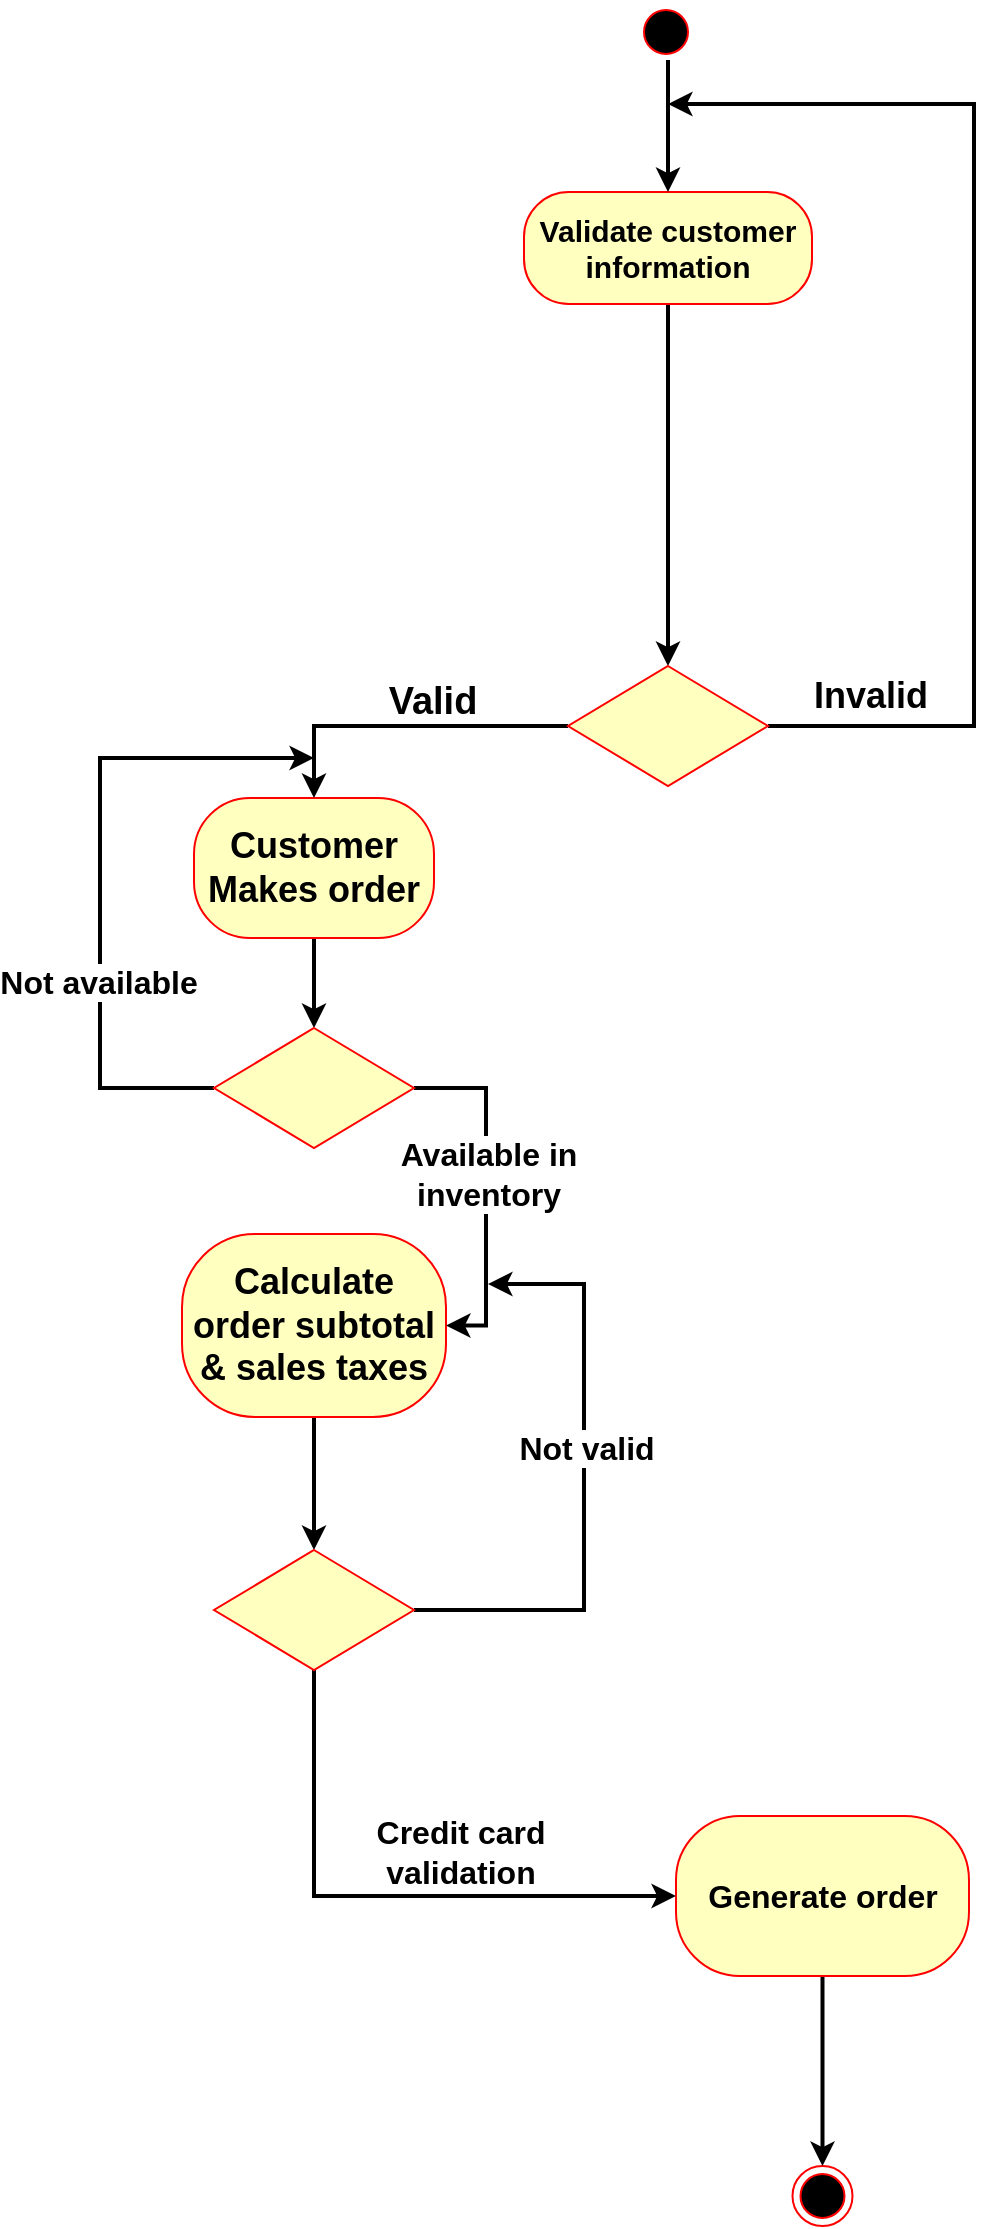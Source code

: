 <mxfile version="23.1.5" type="device">
  <diagram name="Page-1" id="mYBT9-BmHDDLyepZfZzU">
    <mxGraphModel dx="1050" dy="629" grid="0" gridSize="10" guides="1" tooltips="1" connect="1" arrows="1" fold="1" page="1" pageScale="1" pageWidth="827" pageHeight="1169" math="0" shadow="0">
      <root>
        <mxCell id="0" />
        <mxCell id="1" parent="0" />
        <mxCell id="tAmDztP8PdxtzTMDF7Ye-28" style="edgeStyle=orthogonalEdgeStyle;rounded=0;orthogonalLoop=1;jettySize=auto;html=1;exitX=0.5;exitY=1;exitDx=0;exitDy=0;entryX=0.5;entryY=0;entryDx=0;entryDy=0;strokeWidth=2;" edge="1" parent="1" source="tAmDztP8PdxtzTMDF7Ye-4" target="tAmDztP8PdxtzTMDF7Ye-15">
          <mxGeometry relative="1" as="geometry" />
        </mxCell>
        <mxCell id="tAmDztP8PdxtzTMDF7Ye-4" value="&lt;b&gt;&lt;font style=&quot;font-size: 15px;&quot;&gt;Validate customer information&lt;/font&gt;&lt;/b&gt;" style="rounded=1;whiteSpace=wrap;html=1;arcSize=40;fontColor=#000000;fillColor=#ffffc0;strokeColor=#ff0000;" vertex="1" parent="1">
          <mxGeometry x="354" y="95" width="144" height="56" as="geometry" />
        </mxCell>
        <mxCell id="tAmDztP8PdxtzTMDF7Ye-30" style="edgeStyle=orthogonalEdgeStyle;rounded=0;orthogonalLoop=1;jettySize=auto;html=1;exitX=0.5;exitY=1;exitDx=0;exitDy=0;entryX=0.5;entryY=0;entryDx=0;entryDy=0;strokeWidth=2;" edge="1" parent="1" source="tAmDztP8PdxtzTMDF7Ye-8" target="tAmDztP8PdxtzTMDF7Ye-29">
          <mxGeometry relative="1" as="geometry" />
        </mxCell>
        <mxCell id="tAmDztP8PdxtzTMDF7Ye-8" value="&lt;b style=&quot;&quot;&gt;&lt;font style=&quot;font-size: 18px;&quot;&gt;Customer Makes order&lt;/font&gt;&lt;/b&gt;" style="rounded=1;whiteSpace=wrap;html=1;arcSize=40;fontColor=#000000;fillColor=#ffffc0;strokeColor=#ff0000;" vertex="1" parent="1">
          <mxGeometry x="189" y="398" width="120" height="70" as="geometry" />
        </mxCell>
        <mxCell id="tAmDztP8PdxtzTMDF7Ye-9" style="edgeStyle=orthogonalEdgeStyle;rounded=0;orthogonalLoop=1;jettySize=auto;html=1;exitX=0.5;exitY=1;exitDx=0;exitDy=0;entryX=0.5;entryY=0;entryDx=0;entryDy=0;strokeWidth=2;" edge="1" parent="1" source="tAmDztP8PdxtzTMDF7Ye-10" target="tAmDztP8PdxtzTMDF7Ye-4">
          <mxGeometry relative="1" as="geometry">
            <Array as="points">
              <mxPoint x="426" y="30" />
            </Array>
          </mxGeometry>
        </mxCell>
        <mxCell id="tAmDztP8PdxtzTMDF7Ye-10" value="" style="ellipse;html=1;shape=startState;fillColor=#000000;strokeColor=#ff0000;" vertex="1" parent="1">
          <mxGeometry x="410" width="30" height="30" as="geometry" />
        </mxCell>
        <mxCell id="tAmDztP8PdxtzTMDF7Ye-11" value="" style="ellipse;html=1;shape=endState;fillColor=#000000;strokeColor=#ff0000;" vertex="1" parent="1">
          <mxGeometry x="488.25" y="1082" width="30" height="30" as="geometry" />
        </mxCell>
        <mxCell id="tAmDztP8PdxtzTMDF7Ye-12" style="edgeStyle=orthogonalEdgeStyle;rounded=0;orthogonalLoop=1;jettySize=auto;html=1;exitX=0;exitY=0.5;exitDx=0;exitDy=0;strokeWidth=2;" edge="1" parent="1" source="tAmDztP8PdxtzTMDF7Ye-15" target="tAmDztP8PdxtzTMDF7Ye-8">
          <mxGeometry relative="1" as="geometry" />
        </mxCell>
        <mxCell id="tAmDztP8PdxtzTMDF7Ye-45" style="edgeStyle=orthogonalEdgeStyle;rounded=0;orthogonalLoop=1;jettySize=auto;html=1;exitX=1;exitY=0.5;exitDx=0;exitDy=0;strokeWidth=2;" edge="1" parent="1" source="tAmDztP8PdxtzTMDF7Ye-15">
          <mxGeometry relative="1" as="geometry">
            <mxPoint x="426" y="51" as="targetPoint" />
            <Array as="points">
              <mxPoint x="579" y="362" />
              <mxPoint x="579" y="51" />
            </Array>
          </mxGeometry>
        </mxCell>
        <mxCell id="tAmDztP8PdxtzTMDF7Ye-46" value="&lt;font size=&quot;1&quot; style=&quot;&quot;&gt;&lt;b style=&quot;font-size: 18px;&quot;&gt;Invalid&lt;/b&gt;&lt;/font&gt;" style="edgeLabel;html=1;align=center;verticalAlign=middle;resizable=0;points=[];" vertex="1" connectable="0" parent="tAmDztP8PdxtzTMDF7Ye-45">
          <mxGeometry x="-0.863" y="2" relative="1" as="geometry">
            <mxPoint x="12" y="-13" as="offset" />
          </mxGeometry>
        </mxCell>
        <mxCell id="tAmDztP8PdxtzTMDF7Ye-15" value="" style="rhombus;whiteSpace=wrap;html=1;fontColor=#000000;fillColor=#ffffc0;strokeColor=#ff0000;" vertex="1" parent="1">
          <mxGeometry x="376" y="332" width="100" height="60" as="geometry" />
        </mxCell>
        <mxCell id="tAmDztP8PdxtzTMDF7Ye-16" value="&lt;font size=&quot;1&quot; style=&quot;&quot;&gt;&lt;b style=&quot;font-size: 19px;&quot;&gt;Valid&lt;/b&gt;&lt;/font&gt;" style="text;html=1;align=center;verticalAlign=middle;resizable=0;points=[];autosize=1;strokeColor=none;fillColor=none;" vertex="1" parent="1">
          <mxGeometry x="277" y="332" width="62" height="35" as="geometry" />
        </mxCell>
        <mxCell id="tAmDztP8PdxtzTMDF7Ye-37" style="edgeStyle=orthogonalEdgeStyle;rounded=0;orthogonalLoop=1;jettySize=auto;html=1;exitX=0.5;exitY=1;exitDx=0;exitDy=0;entryX=0.5;entryY=0;entryDx=0;entryDy=0;strokeWidth=2;" edge="1" parent="1" source="tAmDztP8PdxtzTMDF7Ye-18" target="tAmDztP8PdxtzTMDF7Ye-36">
          <mxGeometry relative="1" as="geometry" />
        </mxCell>
        <mxCell id="tAmDztP8PdxtzTMDF7Ye-18" value="&lt;font style=&quot;font-size: 18px;&quot;&gt;&lt;b&gt;Calculate order subtotal &amp;amp; sales taxes&lt;br&gt;&lt;/b&gt;&lt;/font&gt;" style="rounded=1;whiteSpace=wrap;html=1;arcSize=40;fontColor=#000000;fillColor=#ffffc0;strokeColor=#ff0000;" vertex="1" parent="1">
          <mxGeometry x="183" y="616" width="132" height="91.5" as="geometry" />
        </mxCell>
        <mxCell id="tAmDztP8PdxtzTMDF7Ye-25" style="edgeStyle=orthogonalEdgeStyle;rounded=0;orthogonalLoop=1;jettySize=auto;html=1;exitX=0.5;exitY=1;exitDx=0;exitDy=0;strokeWidth=2;" edge="1" parent="1" source="tAmDztP8PdxtzTMDF7Ye-26" target="tAmDztP8PdxtzTMDF7Ye-11">
          <mxGeometry relative="1" as="geometry" />
        </mxCell>
        <mxCell id="tAmDztP8PdxtzTMDF7Ye-26" value="&lt;font style=&quot;font-size: 16px;&quot;&gt;&lt;b&gt;Generate order&lt;br&gt;&lt;/b&gt;&lt;/font&gt;" style="rounded=1;whiteSpace=wrap;html=1;arcSize=40;fontColor=#000000;fillColor=#ffffc0;strokeColor=#ff0000;" vertex="1" parent="1">
          <mxGeometry x="430" y="907" width="146.5" height="80" as="geometry" />
        </mxCell>
        <mxCell id="tAmDztP8PdxtzTMDF7Ye-31" style="edgeStyle=orthogonalEdgeStyle;rounded=0;orthogonalLoop=1;jettySize=auto;html=1;exitX=1;exitY=0.5;exitDx=0;exitDy=0;entryX=1;entryY=0.5;entryDx=0;entryDy=0;strokeWidth=2;" edge="1" parent="1" source="tAmDztP8PdxtzTMDF7Ye-29" target="tAmDztP8PdxtzTMDF7Ye-18">
          <mxGeometry relative="1" as="geometry" />
        </mxCell>
        <mxCell id="tAmDztP8PdxtzTMDF7Ye-35" value="&lt;b&gt;&lt;font style=&quot;font-size: 16px;&quot;&gt;Available in&lt;br&gt;inventory&lt;br&gt;&lt;/font&gt;&lt;/b&gt;" style="edgeLabel;html=1;align=center;verticalAlign=middle;resizable=0;points=[];" vertex="1" connectable="0" parent="tAmDztP8PdxtzTMDF7Ye-31">
          <mxGeometry x="-0.16" relative="1" as="geometry">
            <mxPoint x="1" y="5" as="offset" />
          </mxGeometry>
        </mxCell>
        <mxCell id="tAmDztP8PdxtzTMDF7Ye-33" style="edgeStyle=orthogonalEdgeStyle;rounded=0;orthogonalLoop=1;jettySize=auto;html=1;exitX=0;exitY=0.5;exitDx=0;exitDy=0;strokeWidth=2;" edge="1" parent="1" source="tAmDztP8PdxtzTMDF7Ye-29">
          <mxGeometry relative="1" as="geometry">
            <mxPoint x="249" y="378" as="targetPoint" />
            <Array as="points">
              <mxPoint x="142" y="543" />
            </Array>
          </mxGeometry>
        </mxCell>
        <mxCell id="tAmDztP8PdxtzTMDF7Ye-34" value="&lt;span style=&quot;font-size: 16px;&quot;&gt;&lt;b&gt;Not available&lt;/b&gt;&lt;/span&gt;" style="edgeLabel;html=1;align=center;verticalAlign=middle;resizable=0;points=[];" vertex="1" connectable="0" parent="tAmDztP8PdxtzTMDF7Ye-33">
          <mxGeometry x="-0.159" y="1" relative="1" as="geometry">
            <mxPoint y="28" as="offset" />
          </mxGeometry>
        </mxCell>
        <mxCell id="tAmDztP8PdxtzTMDF7Ye-29" value="" style="rhombus;whiteSpace=wrap;html=1;fontColor=#000000;fillColor=#ffffc0;strokeColor=#ff0000;" vertex="1" parent="1">
          <mxGeometry x="199" y="513" width="100" height="60" as="geometry" />
        </mxCell>
        <mxCell id="tAmDztP8PdxtzTMDF7Ye-38" style="edgeStyle=orthogonalEdgeStyle;rounded=0;orthogonalLoop=1;jettySize=auto;html=1;strokeWidth=2;" edge="1" parent="1" source="tAmDztP8PdxtzTMDF7Ye-36">
          <mxGeometry relative="1" as="geometry">
            <mxPoint x="336" y="641" as="targetPoint" />
            <Array as="points">
              <mxPoint x="384" y="804" />
            </Array>
          </mxGeometry>
        </mxCell>
        <mxCell id="tAmDztP8PdxtzTMDF7Ye-39" value="&lt;b&gt;&lt;font style=&quot;font-size: 16px;&quot;&gt;Not valid&lt;/font&gt;&lt;/b&gt;" style="edgeLabel;html=1;align=center;verticalAlign=middle;resizable=0;points=[];" vertex="1" connectable="0" parent="tAmDztP8PdxtzTMDF7Ye-38">
          <mxGeometry x="0.12" y="-1" relative="1" as="geometry">
            <mxPoint as="offset" />
          </mxGeometry>
        </mxCell>
        <mxCell id="tAmDztP8PdxtzTMDF7Ye-42" style="edgeStyle=orthogonalEdgeStyle;rounded=0;orthogonalLoop=1;jettySize=auto;html=1;exitX=0.5;exitY=1;exitDx=0;exitDy=0;entryX=0;entryY=0.5;entryDx=0;entryDy=0;strokeWidth=2;" edge="1" parent="1" source="tAmDztP8PdxtzTMDF7Ye-36" target="tAmDztP8PdxtzTMDF7Ye-26">
          <mxGeometry relative="1" as="geometry" />
        </mxCell>
        <mxCell id="tAmDztP8PdxtzTMDF7Ye-43" value="&lt;b&gt;&lt;font style=&quot;font-size: 16px;&quot;&gt;Credit card&lt;br&gt;validation&lt;br&gt;&lt;/font&gt;&lt;/b&gt;" style="edgeLabel;html=1;align=center;verticalAlign=middle;resizable=0;points=[];" vertex="1" connectable="0" parent="tAmDztP8PdxtzTMDF7Ye-42">
          <mxGeometry x="0.073" y="3" relative="1" as="geometry">
            <mxPoint x="28" y="-19" as="offset" />
          </mxGeometry>
        </mxCell>
        <mxCell id="tAmDztP8PdxtzTMDF7Ye-36" value="" style="rhombus;whiteSpace=wrap;html=1;fontColor=#000000;fillColor=#ffffc0;strokeColor=#ff0000;" vertex="1" parent="1">
          <mxGeometry x="199" y="774" width="100" height="60" as="geometry" />
        </mxCell>
      </root>
    </mxGraphModel>
  </diagram>
</mxfile>
